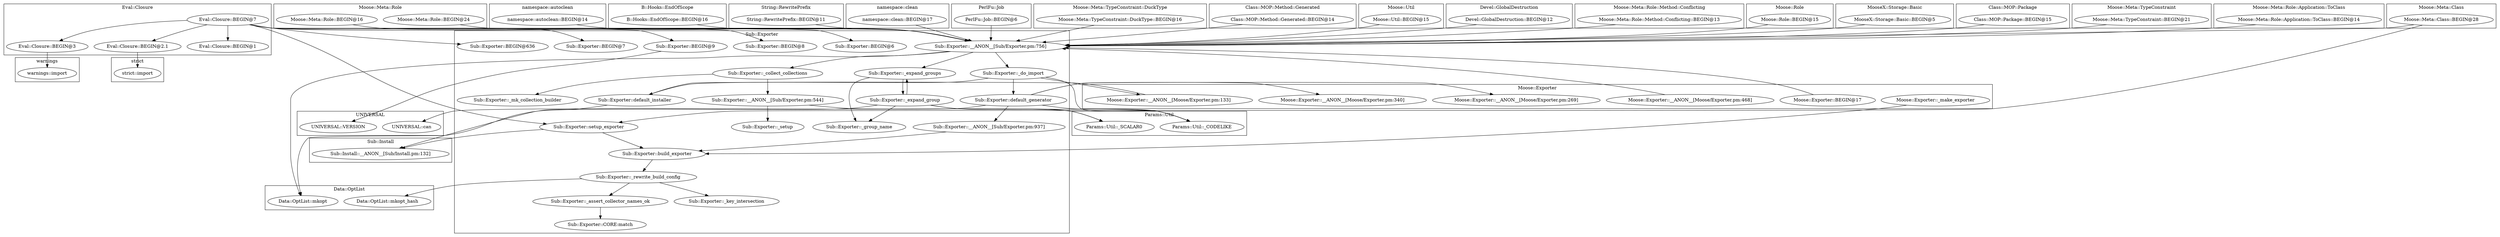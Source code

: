 digraph {
graph [overlap=false]
subgraph cluster_warnings {
	label="warnings";
	"warnings::import";
}
subgraph cluster_Data_OptList {
	label="Data::OptList";
	"Data::OptList::mkopt_hash";
	"Data::OptList::mkopt";
}
subgraph cluster_Moose_Exporter {
	label="Moose::Exporter";
	"Moose::Exporter::_make_exporter";
	"Moose::Exporter::BEGIN@17";
	"Moose::Exporter::__ANON__[Moose/Exporter.pm:468]";
	"Moose::Exporter::__ANON__[Moose/Exporter.pm:340]";
	"Moose::Exporter::__ANON__[Moose/Exporter.pm:133]";
	"Moose::Exporter::__ANON__[Moose/Exporter.pm:269]";
}
subgraph cluster_Moose_Meta_Role {
	label="Moose::Meta::Role";
	"Moose::Meta::Role::BEGIN@24";
	"Moose::Meta::Role::BEGIN@16";
}
subgraph cluster_Params_Util {
	label="Params::Util";
	"Params::Util::_SCALAR0";
	"Params::Util::_CODELIKE";
}
subgraph cluster_namespace_autoclean {
	label="namespace::autoclean";
	"namespace::autoclean::BEGIN@14";
}
subgraph cluster_B_Hooks_EndOfScope {
	label="B::Hooks::EndOfScope";
	"B::Hooks::EndOfScope::BEGIN@16";
}
subgraph cluster_Sub_Install {
	label="Sub::Install";
	"Sub::Install::__ANON__[Sub/Install.pm:132]";
}
subgraph cluster_UNIVERSAL {
	label="UNIVERSAL";
	"UNIVERSAL::VERSION";
	"UNIVERSAL::can";
}
subgraph cluster_String_RewritePrefix {
	label="String::RewritePrefix";
	"String::RewritePrefix::BEGIN@11";
}
subgraph cluster_Moose_Meta_Class {
	label="Moose::Meta::Class";
	"Moose::Meta::Class::BEGIN@28";
}
subgraph cluster_namespace_clean {
	label="namespace::clean";
	"namespace::clean::BEGIN@17";
}
subgraph cluster_PerlFu_Job {
	label="PerlFu::Job";
	"PerlFu::Job::BEGIN@6";
}
subgraph cluster_Sub_Exporter {
	label="Sub::Exporter";
	"Sub::Exporter::__ANON__[Sub/Exporter.pm:756]";
	"Sub::Exporter::_expand_group";
	"Sub::Exporter::BEGIN@6";
	"Sub::Exporter::default_generator";
	"Sub::Exporter::_collect_collections";
	"Sub::Exporter::build_exporter";
	"Sub::Exporter::BEGIN@8";
	"Sub::Exporter::_do_import";
	"Sub::Exporter::BEGIN@9";
	"Sub::Exporter::_expand_groups";
	"Sub::Exporter::__ANON__[Sub/Exporter.pm:937]";
	"Sub::Exporter::__ANON__[Sub/Exporter.pm:544]";
	"Sub::Exporter::default_installer";
	"Sub::Exporter::_assert_collector_names_ok";
	"Sub::Exporter::setup_exporter";
	"Sub::Exporter::_key_intersection";
	"Sub::Exporter::CORE:match";
	"Sub::Exporter::_rewrite_build_config";
	"Sub::Exporter::_mk_collection_builder";
	"Sub::Exporter::BEGIN@7";
	"Sub::Exporter::_group_name";
	"Sub::Exporter::_setup";
	"Sub::Exporter::BEGIN@636";
}
subgraph cluster_Moose_Meta_TypeConstraint_DuckType {
	label="Moose::Meta::TypeConstraint::DuckType";
	"Moose::Meta::TypeConstraint::DuckType::BEGIN@16";
}
subgraph cluster_Eval_Closure {
	label="Eval::Closure";
	"Eval::Closure::BEGIN@7";
	"Eval::Closure::BEGIN@1";
	"Eval::Closure::BEGIN@3";
	"Eval::Closure::BEGIN@2.1";
}
subgraph cluster_Class_MOP_Method_Generated {
	label="Class::MOP::Method::Generated";
	"Class::MOP::Method::Generated::BEGIN@14";
}
subgraph cluster_Moose_Util {
	label="Moose::Util";
	"Moose::Util::BEGIN@15";
}
subgraph cluster_strict {
	label="strict";
	"strict::import";
}
subgraph cluster_Devel_GlobalDestruction {
	label="Devel::GlobalDestruction";
	"Devel::GlobalDestruction::BEGIN@12";
}
subgraph cluster_Moose_Meta_Role_Method_Conflicting {
	label="Moose::Meta::Role::Method::Conflicting";
	"Moose::Meta::Role::Method::Conflicting::BEGIN@13";
}
subgraph cluster_Moose_Role {
	label="Moose::Role";
	"Moose::Role::BEGIN@15";
}
subgraph cluster_MooseX_Storage_Basic {
	label="MooseX::Storage::Basic";
	"MooseX::Storage::Basic::BEGIN@5";
}
subgraph cluster_Class_MOP_Package {
	label="Class::MOP::Package";
	"Class::MOP::Package::BEGIN@15";
}
subgraph cluster_Moose_Meta_TypeConstraint {
	label="Moose::Meta::TypeConstraint";
	"Moose::Meta::TypeConstraint::BEGIN@21";
}
subgraph cluster_Moose_Meta_Role_Application_ToClass {
	label="Moose::Meta::Role::Application::ToClass";
	"Moose::Meta::Role::Application::ToClass::BEGIN@14";
}
"Moose::Meta::TypeConstraint::DuckType::BEGIN@16" -> "Sub::Exporter::__ANON__[Sub/Exporter.pm:756]";
"B::Hooks::EndOfScope::BEGIN@16" -> "Sub::Exporter::__ANON__[Sub/Exporter.pm:756]";
"Moose::Meta::Role::Method::Conflicting::BEGIN@13" -> "Sub::Exporter::__ANON__[Sub/Exporter.pm:756]";
"String::RewritePrefix::BEGIN@11" -> "Sub::Exporter::__ANON__[Sub/Exporter.pm:756]";
"Moose::Exporter::__ANON__[Moose/Exporter.pm:468]" -> "Sub::Exporter::__ANON__[Sub/Exporter.pm:756]";
"Moose::Meta::Role::BEGIN@16" -> "Sub::Exporter::__ANON__[Sub/Exporter.pm:756]";
"Eval::Closure::BEGIN@7" -> "Sub::Exporter::__ANON__[Sub/Exporter.pm:756]";
"Moose::Util::BEGIN@15" -> "Sub::Exporter::__ANON__[Sub/Exporter.pm:756]";
"Moose::Meta::Class::BEGIN@28" -> "Sub::Exporter::__ANON__[Sub/Exporter.pm:756]";
"namespace::autoclean::BEGIN@14" -> "Sub::Exporter::__ANON__[Sub/Exporter.pm:756]";
"Devel::GlobalDestruction::BEGIN@12" -> "Sub::Exporter::__ANON__[Sub/Exporter.pm:756]";
"Moose::Meta::Role::Application::ToClass::BEGIN@14" -> "Sub::Exporter::__ANON__[Sub/Exporter.pm:756]";
"Class::MOP::Method::Generated::BEGIN@14" -> "Sub::Exporter::__ANON__[Sub/Exporter.pm:756]";
"Moose::Exporter::BEGIN@17" -> "Sub::Exporter::__ANON__[Sub/Exporter.pm:756]";
"PerlFu::Job::BEGIN@6" -> "Sub::Exporter::__ANON__[Sub/Exporter.pm:756]";
"namespace::clean::BEGIN@17" -> "Sub::Exporter::__ANON__[Sub/Exporter.pm:756]";
"MooseX::Storage::Basic::BEGIN@5" -> "Sub::Exporter::__ANON__[Sub/Exporter.pm:756]";
"Moose::Meta::Role::BEGIN@24" -> "Sub::Exporter::__ANON__[Sub/Exporter.pm:756]";
"Moose::Role::BEGIN@15" -> "Sub::Exporter::__ANON__[Sub/Exporter.pm:756]";
"Moose::Meta::TypeConstraint::BEGIN@21" -> "Sub::Exporter::__ANON__[Sub/Exporter.pm:756]";
"Class::MOP::Package::BEGIN@15" -> "Sub::Exporter::__ANON__[Sub/Exporter.pm:756]";
"Moose::Exporter::__ANON__[Moose/Exporter.pm:133]" -> "Sub::Exporter::default_installer";
"Sub::Exporter::_do_import" -> "Sub::Exporter::default_installer";
"Eval::Closure::BEGIN@7" -> "Sub::Exporter::BEGIN@6";
"Eval::Closure::BEGIN@7" -> "Sub::Exporter::BEGIN@9";
"Sub::Exporter::_rewrite_build_config" -> "Sub::Exporter::_assert_collector_names_ok";
"Sub::Exporter::_assert_collector_names_ok" -> "Sub::Exporter::CORE:match";
"Sub::Exporter::default_generator" -> "Moose::Exporter::__ANON__[Moose/Exporter.pm:269]";
"Sub::Exporter::build_exporter" -> "Sub::Exporter::_rewrite_build_config";
"Sub::Exporter::default_generator" -> "UNIVERSAL::can";
"Eval::Closure::BEGIN@3" -> "warnings::import";
"Sub::Exporter::_expand_groups" -> "Sub::Exporter::_group_name";
"Sub::Exporter::_expand_group" -> "Sub::Exporter::_group_name";
"Sub::Exporter::_expand_groups" -> "Sub::Exporter::_expand_group";
"Eval::Closure::BEGIN@7" -> "Eval::Closure::BEGIN@2.1";
"Sub::Exporter::default_generator" -> "Params::Util::_CODELIKE";
"Sub::Exporter::_expand_group" -> "Params::Util::_CODELIKE";
"Sub::Exporter::_do_import" -> "Params::Util::_CODELIKE";
"Sub::Exporter::__ANON__[Sub/Exporter.pm:756]" -> "Sub::Exporter::_collect_collections";
"Sub::Exporter::_do_import" -> "Moose::Exporter::__ANON__[Moose/Exporter.pm:133]";
"Sub::Exporter::default_generator" -> "Sub::Exporter::__ANON__[Sub/Exporter.pm:937]";
"Sub::Exporter::_collect_collections" -> "Sub::Exporter::_mk_collection_builder";
"Sub::Exporter::BEGIN@9" -> "UNIVERSAL::VERSION";
"Eval::Closure::BEGIN@2.1" -> "strict::import";
"Sub::Exporter::default_installer" -> "Sub::Install::__ANON__[Sub/Install.pm:132]";
"Sub::Exporter::setup_exporter" -> "Sub::Install::__ANON__[Sub/Install.pm:132]";
"Sub::Exporter::_do_import" -> "Sub::Exporter::default_generator";
"Eval::Closure::BEGIN@7" -> "Sub::Exporter::BEGIN@8";
"Sub::Exporter::__ANON__[Sub/Exporter.pm:756]" -> "Sub::Exporter::_do_import";
"Eval::Closure::BEGIN@7" -> "Sub::Exporter::BEGIN@7";
"Sub::Exporter::__ANON__[Sub/Exporter.pm:756]" -> "Data::OptList::mkopt";
"Sub::Exporter::_expand_group" -> "Data::OptList::mkopt";
"Eval::Closure::BEGIN@7" -> "Sub::Exporter::setup_exporter";
"Moose::Meta::Class::BEGIN@28" -> "Sub::Exporter::setup_exporter";
"Eval::Closure::BEGIN@7" -> "Eval::Closure::BEGIN@1";
"Sub::Exporter::__ANON__[Sub/Exporter.pm:544]" -> "Sub::Exporter::_setup";
"Eval::Closure::BEGIN@7" -> "Eval::Closure::BEGIN@3";
"Moose::Exporter::_make_exporter" -> "Sub::Exporter::build_exporter";
"Sub::Exporter::__ANON__[Sub/Exporter.pm:937]" -> "Sub::Exporter::build_exporter";
"Sub::Exporter::setup_exporter" -> "Sub::Exporter::build_exporter";
"Sub::Exporter::default_generator" -> "Moose::Exporter::__ANON__[Moose/Exporter.pm:340]";
"Sub::Exporter::_collect_collections" -> "Sub::Exporter::__ANON__[Sub/Exporter.pm:544]";
"Sub::Exporter::__ANON__[Sub/Exporter.pm:756]" -> "Sub::Exporter::_expand_groups";
"Sub::Exporter::_expand_group" -> "Sub::Exporter::_expand_groups";
"Eval::Closure::BEGIN@7" -> "Sub::Exporter::BEGIN@636";
"Sub::Exporter::__ANON__[Sub/Exporter.pm:544]" -> "Params::Util::_SCALAR0";
"Sub::Exporter::_expand_group" -> "Params::Util::_SCALAR0";
"Sub::Exporter::_rewrite_build_config" -> "Data::OptList::mkopt_hash";
"Sub::Exporter::_rewrite_build_config" -> "Sub::Exporter::_key_intersection";
}
